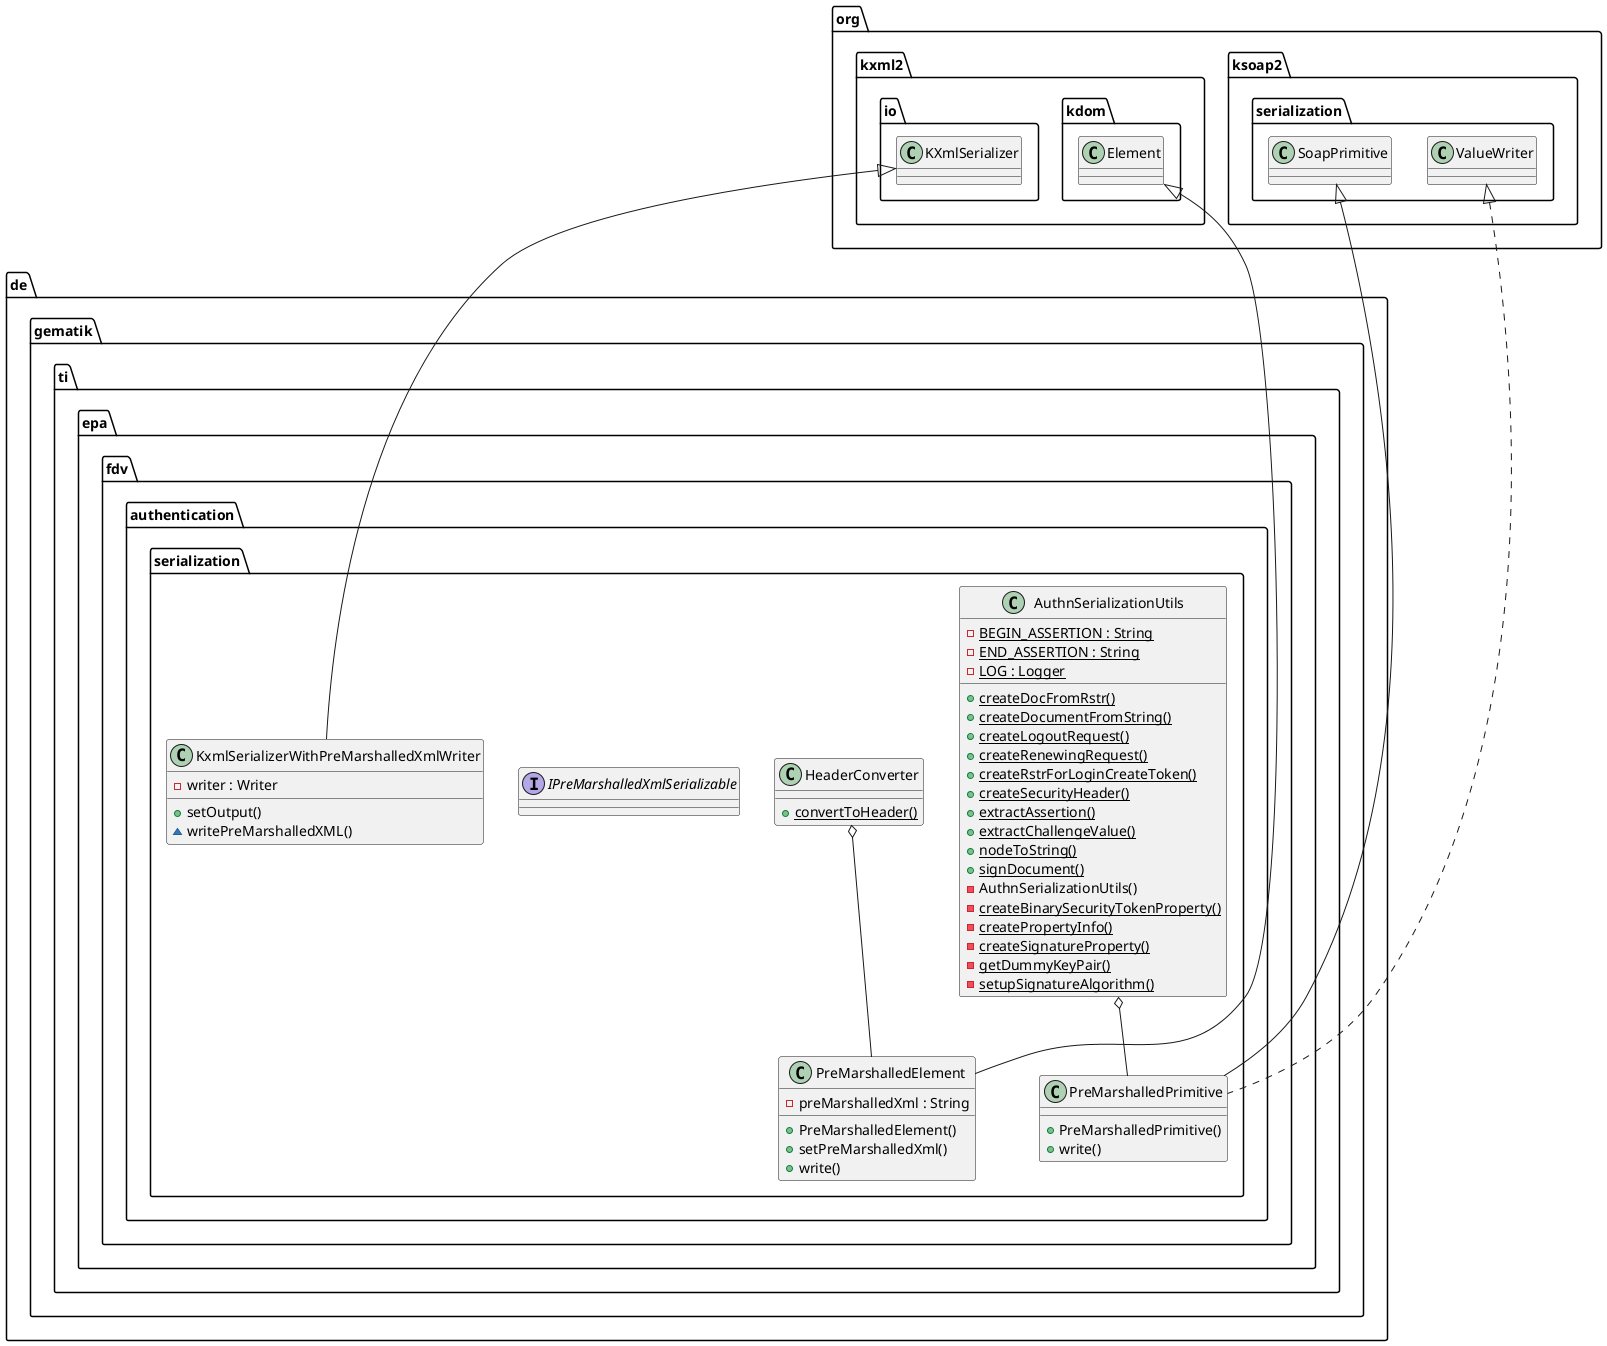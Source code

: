 @startuml


  namespace de.gematik.ti.epa.fdv.authentication.serialization {
      class de.gematik.ti.epa.fdv.authentication.serialization.AuthnSerializationUtils {
          {static} - BEGIN_ASSERTION : String
          {static} - END_ASSERTION : String
          {static} - LOG : Logger
          {static} + createDocFromRstr()
          {static} + createDocumentFromString()
          {static} + createLogoutRequest()
          {static} + createRenewingRequest()
          {static} + createRstrForLoginCreateToken()
          {static} + createSecurityHeader()
          {static} + extractAssertion()
          {static} + extractChallengeValue()
          {static} + nodeToString()
          {static} + signDocument()
          - AuthnSerializationUtils()
          {static} - createBinarySecurityTokenProperty()
          {static} - createPropertyInfo()
          {static} - createSignatureProperty()
          {static} - getDummyKeyPair()
          {static} - setupSignatureAlgorithm()
      }

       class de.gematik.ti.epa.fdv.authentication.serialization.HeaderConverter {
                {static} + convertToHeader()
       }

        interface de.gematik.ti.epa.fdv.authentication.serialization.IPreMarshalledXmlSerializable {
        }

        class de.gematik.ti.epa.fdv.authentication.serialization.KxmlSerializerWithPreMarshalledXmlWriter {
                  - writer : Writer
                  + setOutput()
                  ~ writePreMarshalledXML()
        }

        class de.gematik.ti.epa.fdv.authentication.serialization.PreMarshalledElement {
                  - preMarshalledXml : String
                  + PreMarshalledElement()
                  + setPreMarshalledXml()
                  + write()
        }
        class de.gematik.ti.epa.fdv.authentication.serialization.PreMarshalledPrimitive {
                  + PreMarshalledPrimitive()
                  + write()
        }



  }


de.gematik.ti.epa.fdv.authentication.serialization.HeaderConverter o-- de.gematik.ti.epa.fdv.authentication.serialization.PreMarshalledElement
de.gematik.ti.epa.fdv.authentication.serialization.AuthnSerializationUtils o-- de.gematik.ti.epa.fdv.authentication.serialization.PreMarshalledPrimitive
  de.gematik.ti.epa.fdv.authentication.serialization.KxmlSerializerWithPreMarshalledXmlWriter -up-|> org.kxml2.io.KXmlSerializer
  de.gematik.ti.epa.fdv.authentication.serialization.PreMarshalledElement -up-|> org.kxml2.kdom.Element
  de.gematik.ti.epa.fdv.authentication.serialization.PreMarshalledPrimitive .up.|> org.ksoap2.serialization.ValueWriter
  de.gematik.ti.epa.fdv.authentication.serialization.PreMarshalledPrimitive -up-|> org.ksoap2.serialization.SoapPrimitive

@enduml

